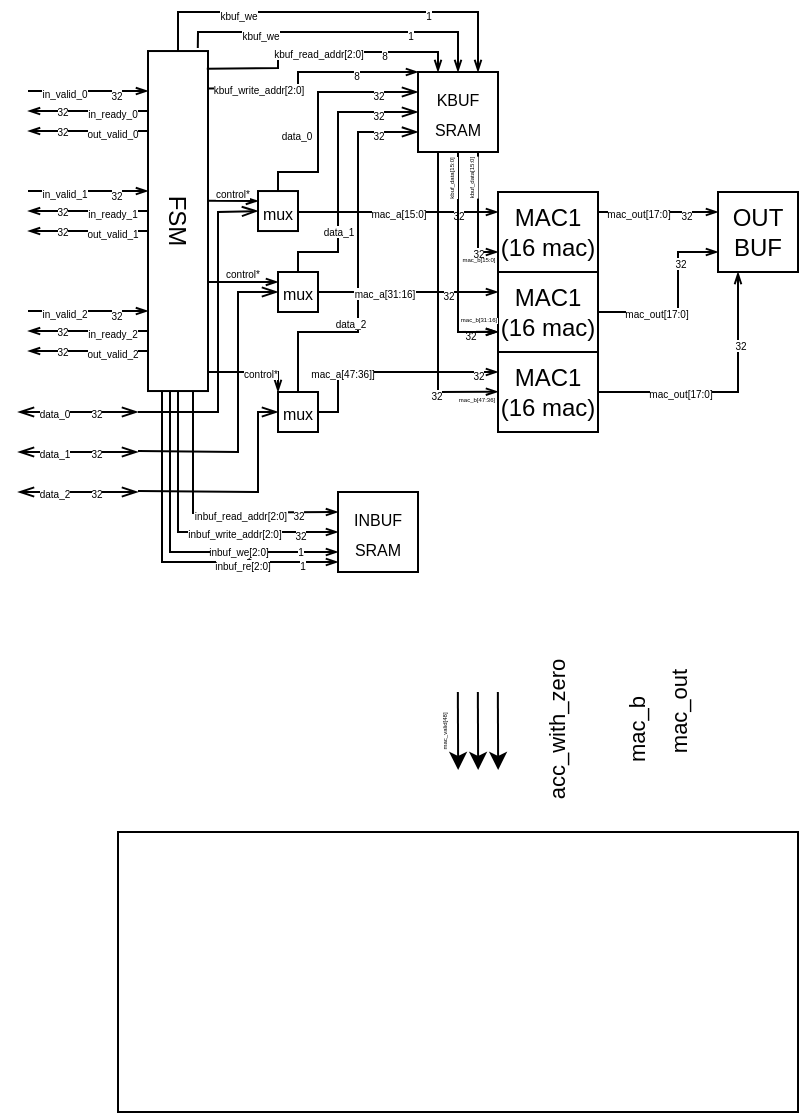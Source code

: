 <mxfile version="24.9.1">
  <diagram name="Page-1" id="lXaVr4ffHn5J0u4nvtV6">
    <mxGraphModel dx="354" dy="189" grid="1" gridSize="10" guides="1" tooltips="1" connect="1" arrows="1" fold="1" page="1" pageScale="1" pageWidth="850" pageHeight="1100" math="0" shadow="0">
      <root>
        <mxCell id="0" />
        <mxCell id="1" parent="0" />
        <mxCell id="hbV3hxeHcZxjDUzCkbi2-2" value="" style="rounded=0;whiteSpace=wrap;html=1;" vertex="1" parent="1">
          <mxGeometry x="310" y="760" width="340" height="140" as="geometry" />
        </mxCell>
        <mxCell id="hbV3hxeHcZxjDUzCkbi2-3" value="&lt;div&gt;&lt;font style=&quot;font-size: 8px;&quot;&gt;INBUF&lt;/font&gt;&lt;/div&gt;&lt;div&gt;&lt;font style=&quot;font-size: 8px;&quot;&gt;SRAM&lt;br&gt;&lt;/font&gt;&lt;/div&gt;" style="whiteSpace=wrap;html=1;aspect=fixed;" vertex="1" parent="1">
          <mxGeometry x="420" y="590" width="40" height="40" as="geometry" />
        </mxCell>
        <mxCell id="hbV3hxeHcZxjDUzCkbi2-4" value="&lt;div&gt;&lt;font style=&quot;font-size: 8px;&quot;&gt;KBUF&lt;/font&gt;&lt;/div&gt;&lt;div&gt;&lt;font style=&quot;font-size: 8px;&quot;&gt;SRAM&lt;br&gt;&lt;/font&gt;&lt;/div&gt;" style="whiteSpace=wrap;html=1;aspect=fixed;" vertex="1" parent="1">
          <mxGeometry x="460" y="380" width="40" height="40" as="geometry" />
        </mxCell>
        <mxCell id="hbV3hxeHcZxjDUzCkbi2-5" value="&lt;div&gt;OUT&lt;/div&gt;&lt;div&gt;BUF&lt;/div&gt;" style="whiteSpace=wrap;html=1;aspect=fixed;" vertex="1" parent="1">
          <mxGeometry x="610" y="440" width="40" height="40" as="geometry" />
        </mxCell>
        <mxCell id="hbV3hxeHcZxjDUzCkbi2-8" value="" style="endArrow=classic;html=1;rounded=0;exitX=0.648;exitY=1.013;exitDx=0;exitDy=0;exitPerimeter=0;" edge="1" parent="1">
          <mxGeometry width="50" height="50" relative="1" as="geometry">
            <mxPoint x="479.92" y="690" as="sourcePoint" />
            <mxPoint x="480.08" y="728.96" as="targetPoint" />
          </mxGeometry>
        </mxCell>
        <mxCell id="hbV3hxeHcZxjDUzCkbi2-11" value="&lt;font style=&quot;font-size: 3px;&quot;&gt;mac_valid[48]&lt;/font&gt;" style="edgeLabel;html=1;align=center;verticalAlign=middle;resizable=0;points=[];rotation=-90;" vertex="1" connectable="0" parent="hbV3hxeHcZxjDUzCkbi2-8">
          <mxGeometry x="-0.22" y="-1" relative="1" as="geometry">
            <mxPoint x="-9" y="5" as="offset" />
          </mxGeometry>
        </mxCell>
        <mxCell id="hbV3hxeHcZxjDUzCkbi2-9" value="" style="endArrow=classic;html=1;rounded=0;exitX=0.648;exitY=1.013;exitDx=0;exitDy=0;exitPerimeter=0;" edge="1" parent="1">
          <mxGeometry width="50" height="50" relative="1" as="geometry">
            <mxPoint x="489.92" y="690" as="sourcePoint" />
            <mxPoint x="490.08" y="728.96" as="targetPoint" />
          </mxGeometry>
        </mxCell>
        <mxCell id="hbV3hxeHcZxjDUzCkbi2-10" value="" style="endArrow=classic;html=1;rounded=0;exitX=0.648;exitY=1.013;exitDx=0;exitDy=0;exitPerimeter=0;" edge="1" parent="1">
          <mxGeometry width="50" height="50" relative="1" as="geometry">
            <mxPoint x="499.92" y="690" as="sourcePoint" />
            <mxPoint x="500.08" y="728.96" as="targetPoint" />
          </mxGeometry>
        </mxCell>
        <mxCell id="hbV3hxeHcZxjDUzCkbi2-12" value="&lt;div&gt;acc_with_zero&lt;/div&gt;" style="edgeLabel;html=1;align=center;verticalAlign=middle;resizable=0;points=[];rotation=-90;" vertex="1" connectable="0" parent="1">
          <mxGeometry x="530.003" y="710.002" as="geometry">
            <mxPoint x="1.0" y="-1" as="offset" />
          </mxGeometry>
        </mxCell>
        <mxCell id="hbV3hxeHcZxjDUzCkbi2-14" value="&lt;div&gt;mac_b&lt;/div&gt;" style="edgeLabel;html=1;align=center;verticalAlign=middle;resizable=0;points=[];rotation=-90;" vertex="1" connectable="0" parent="1">
          <mxGeometry x="570.003" y="710.002" as="geometry">
            <mxPoint x="1.0" y="-1" as="offset" />
          </mxGeometry>
        </mxCell>
        <mxCell id="hbV3hxeHcZxjDUzCkbi2-15" value="&lt;div&gt;mac_out&lt;/div&gt;" style="edgeLabel;html=1;align=center;verticalAlign=middle;resizable=0;points=[];rotation=-90;" vertex="1" connectable="0" parent="1">
          <mxGeometry x="580.003" y="720.002" as="geometry">
            <mxPoint x="20" y="10.0" as="offset" />
          </mxGeometry>
        </mxCell>
        <mxCell id="hbV3hxeHcZxjDUzCkbi2-22" value="" style="endArrow=openThin;html=1;rounded=0;fontSize=5;endFill=0;endSize=4;" edge="1" parent="1">
          <mxGeometry width="50" height="50" relative="1" as="geometry">
            <mxPoint x="265" y="439.52" as="sourcePoint" />
            <mxPoint x="325" y="439.52" as="targetPoint" />
          </mxGeometry>
        </mxCell>
        <mxCell id="hbV3hxeHcZxjDUzCkbi2-23" value="in_valid_1" style="edgeLabel;html=1;align=center;verticalAlign=middle;resizable=0;points=[];fontSize=5;" vertex="1" connectable="0" parent="hbV3hxeHcZxjDUzCkbi2-22">
          <mxGeometry x="-0.407" relative="1" as="geometry">
            <mxPoint as="offset" />
          </mxGeometry>
        </mxCell>
        <mxCell id="hbV3hxeHcZxjDUzCkbi2-24" value="32" style="edgeLabel;html=1;align=center;verticalAlign=middle;resizable=0;points=[];fontSize=5;" vertex="1" connectable="0" parent="hbV3hxeHcZxjDUzCkbi2-22">
          <mxGeometry x="0.446" y="-1" relative="1" as="geometry">
            <mxPoint as="offset" />
          </mxGeometry>
        </mxCell>
        <mxCell id="hbV3hxeHcZxjDUzCkbi2-25" value="" style="endArrow=openThin;html=1;rounded=0;fontSize=5;endFill=0;endSize=4;" edge="1" parent="1">
          <mxGeometry width="50" height="50" relative="1" as="geometry">
            <mxPoint x="325" y="449.52" as="sourcePoint" />
            <mxPoint x="265" y="449.52" as="targetPoint" />
          </mxGeometry>
        </mxCell>
        <mxCell id="hbV3hxeHcZxjDUzCkbi2-26" value="in_ready_1" style="edgeLabel;html=1;align=center;verticalAlign=middle;resizable=0;points=[];fontSize=5;" vertex="1" connectable="0" parent="hbV3hxeHcZxjDUzCkbi2-25">
          <mxGeometry x="-0.407" relative="1" as="geometry">
            <mxPoint as="offset" />
          </mxGeometry>
        </mxCell>
        <mxCell id="hbV3hxeHcZxjDUzCkbi2-27" value="32" style="edgeLabel;html=1;align=center;verticalAlign=middle;resizable=0;points=[];fontSize=5;" vertex="1" connectable="0" parent="hbV3hxeHcZxjDUzCkbi2-25">
          <mxGeometry x="0.446" y="-1" relative="1" as="geometry">
            <mxPoint as="offset" />
          </mxGeometry>
        </mxCell>
        <mxCell id="hbV3hxeHcZxjDUzCkbi2-28" value="" style="endArrow=openThin;html=1;rounded=0;fontSize=5;endFill=0;endSize=4;" edge="1" parent="1">
          <mxGeometry width="50" height="50" relative="1" as="geometry">
            <mxPoint x="325" y="459.52" as="sourcePoint" />
            <mxPoint x="265" y="459.52" as="targetPoint" />
          </mxGeometry>
        </mxCell>
        <mxCell id="hbV3hxeHcZxjDUzCkbi2-29" value="out_valid_1" style="edgeLabel;html=1;align=center;verticalAlign=middle;resizable=0;points=[];fontSize=5;" vertex="1" connectable="0" parent="hbV3hxeHcZxjDUzCkbi2-28">
          <mxGeometry x="-0.407" relative="1" as="geometry">
            <mxPoint as="offset" />
          </mxGeometry>
        </mxCell>
        <mxCell id="hbV3hxeHcZxjDUzCkbi2-30" value="32" style="edgeLabel;html=1;align=center;verticalAlign=middle;resizable=0;points=[];fontSize=5;" vertex="1" connectable="0" parent="hbV3hxeHcZxjDUzCkbi2-28">
          <mxGeometry x="0.446" y="-1" relative="1" as="geometry">
            <mxPoint as="offset" />
          </mxGeometry>
        </mxCell>
        <mxCell id="hbV3hxeHcZxjDUzCkbi2-34" value="" style="endArrow=openThin;html=1;rounded=0;fontSize=5;endFill=0;endSize=4;" edge="1" parent="1">
          <mxGeometry width="50" height="50" relative="1" as="geometry">
            <mxPoint x="265" y="499.52" as="sourcePoint" />
            <mxPoint x="325" y="499.52" as="targetPoint" />
          </mxGeometry>
        </mxCell>
        <mxCell id="hbV3hxeHcZxjDUzCkbi2-35" value="in_valid_2" style="edgeLabel;html=1;align=center;verticalAlign=middle;resizable=0;points=[];fontSize=5;" vertex="1" connectable="0" parent="hbV3hxeHcZxjDUzCkbi2-34">
          <mxGeometry x="-0.407" relative="1" as="geometry">
            <mxPoint as="offset" />
          </mxGeometry>
        </mxCell>
        <mxCell id="hbV3hxeHcZxjDUzCkbi2-36" value="32" style="edgeLabel;html=1;align=center;verticalAlign=middle;resizable=0;points=[];fontSize=5;" vertex="1" connectable="0" parent="hbV3hxeHcZxjDUzCkbi2-34">
          <mxGeometry x="0.446" y="-1" relative="1" as="geometry">
            <mxPoint as="offset" />
          </mxGeometry>
        </mxCell>
        <mxCell id="hbV3hxeHcZxjDUzCkbi2-37" value="" style="endArrow=openThin;html=1;rounded=0;fontSize=5;endFill=0;endSize=4;" edge="1" parent="1">
          <mxGeometry width="50" height="50" relative="1" as="geometry">
            <mxPoint x="325" y="509.52" as="sourcePoint" />
            <mxPoint x="265" y="509.52" as="targetPoint" />
          </mxGeometry>
        </mxCell>
        <mxCell id="hbV3hxeHcZxjDUzCkbi2-38" value="in_ready_2" style="edgeLabel;html=1;align=center;verticalAlign=middle;resizable=0;points=[];fontSize=5;" vertex="1" connectable="0" parent="hbV3hxeHcZxjDUzCkbi2-37">
          <mxGeometry x="-0.407" relative="1" as="geometry">
            <mxPoint as="offset" />
          </mxGeometry>
        </mxCell>
        <mxCell id="hbV3hxeHcZxjDUzCkbi2-39" value="32" style="edgeLabel;html=1;align=center;verticalAlign=middle;resizable=0;points=[];fontSize=5;" vertex="1" connectable="0" parent="hbV3hxeHcZxjDUzCkbi2-37">
          <mxGeometry x="0.446" y="-1" relative="1" as="geometry">
            <mxPoint as="offset" />
          </mxGeometry>
        </mxCell>
        <mxCell id="hbV3hxeHcZxjDUzCkbi2-40" value="" style="endArrow=openThin;html=1;rounded=0;fontSize=5;endFill=0;endSize=4;" edge="1" parent="1">
          <mxGeometry width="50" height="50" relative="1" as="geometry">
            <mxPoint x="325" y="519.52" as="sourcePoint" />
            <mxPoint x="265" y="519.52" as="targetPoint" />
          </mxGeometry>
        </mxCell>
        <mxCell id="hbV3hxeHcZxjDUzCkbi2-41" value="out_valid_2" style="edgeLabel;html=1;align=center;verticalAlign=middle;resizable=0;points=[];fontSize=5;" vertex="1" connectable="0" parent="hbV3hxeHcZxjDUzCkbi2-40">
          <mxGeometry x="-0.407" relative="1" as="geometry">
            <mxPoint as="offset" />
          </mxGeometry>
        </mxCell>
        <mxCell id="hbV3hxeHcZxjDUzCkbi2-42" value="32" style="edgeLabel;html=1;align=center;verticalAlign=middle;resizable=0;points=[];fontSize=5;" vertex="1" connectable="0" parent="hbV3hxeHcZxjDUzCkbi2-40">
          <mxGeometry x="0.446" y="-1" relative="1" as="geometry">
            <mxPoint as="offset" />
          </mxGeometry>
        </mxCell>
        <mxCell id="hbV3hxeHcZxjDUzCkbi2-46" value="" style="endArrow=openThin;html=1;rounded=0;fontSize=5;endFill=0;endSize=4;" edge="1" parent="1">
          <mxGeometry width="50" height="50" relative="1" as="geometry">
            <mxPoint x="265" y="389.52" as="sourcePoint" />
            <mxPoint x="325" y="389.52" as="targetPoint" />
          </mxGeometry>
        </mxCell>
        <mxCell id="hbV3hxeHcZxjDUzCkbi2-47" value="in_valid_0" style="edgeLabel;html=1;align=center;verticalAlign=middle;resizable=0;points=[];fontSize=5;" vertex="1" connectable="0" parent="hbV3hxeHcZxjDUzCkbi2-46">
          <mxGeometry x="-0.407" relative="1" as="geometry">
            <mxPoint as="offset" />
          </mxGeometry>
        </mxCell>
        <mxCell id="hbV3hxeHcZxjDUzCkbi2-48" value="32" style="edgeLabel;html=1;align=center;verticalAlign=middle;resizable=0;points=[];fontSize=5;" vertex="1" connectable="0" parent="hbV3hxeHcZxjDUzCkbi2-46">
          <mxGeometry x="0.446" y="-1" relative="1" as="geometry">
            <mxPoint as="offset" />
          </mxGeometry>
        </mxCell>
        <mxCell id="hbV3hxeHcZxjDUzCkbi2-49" value="" style="endArrow=openThin;html=1;rounded=0;fontSize=5;endFill=0;endSize=4;" edge="1" parent="1">
          <mxGeometry width="50" height="50" relative="1" as="geometry">
            <mxPoint x="325" y="399.52" as="sourcePoint" />
            <mxPoint x="265" y="399.52" as="targetPoint" />
          </mxGeometry>
        </mxCell>
        <mxCell id="hbV3hxeHcZxjDUzCkbi2-50" value="in_ready_0" style="edgeLabel;html=1;align=center;verticalAlign=middle;resizable=0;points=[];fontSize=5;" vertex="1" connectable="0" parent="hbV3hxeHcZxjDUzCkbi2-49">
          <mxGeometry x="-0.407" relative="1" as="geometry">
            <mxPoint as="offset" />
          </mxGeometry>
        </mxCell>
        <mxCell id="hbV3hxeHcZxjDUzCkbi2-51" value="32" style="edgeLabel;html=1;align=center;verticalAlign=middle;resizable=0;points=[];fontSize=5;" vertex="1" connectable="0" parent="hbV3hxeHcZxjDUzCkbi2-49">
          <mxGeometry x="0.446" y="-1" relative="1" as="geometry">
            <mxPoint as="offset" />
          </mxGeometry>
        </mxCell>
        <mxCell id="hbV3hxeHcZxjDUzCkbi2-52" value="" style="endArrow=openThin;html=1;rounded=0;fontSize=5;endFill=0;endSize=4;" edge="1" parent="1">
          <mxGeometry width="50" height="50" relative="1" as="geometry">
            <mxPoint x="325" y="409.52" as="sourcePoint" />
            <mxPoint x="265" y="409.52" as="targetPoint" />
          </mxGeometry>
        </mxCell>
        <mxCell id="hbV3hxeHcZxjDUzCkbi2-53" value="out_valid_0" style="edgeLabel;html=1;align=center;verticalAlign=middle;resizable=0;points=[];fontSize=5;" vertex="1" connectable="0" parent="hbV3hxeHcZxjDUzCkbi2-52">
          <mxGeometry x="-0.407" relative="1" as="geometry">
            <mxPoint as="offset" />
          </mxGeometry>
        </mxCell>
        <mxCell id="hbV3hxeHcZxjDUzCkbi2-54" value="32" style="edgeLabel;html=1;align=center;verticalAlign=middle;resizable=0;points=[];fontSize=5;" vertex="1" connectable="0" parent="hbV3hxeHcZxjDUzCkbi2-52">
          <mxGeometry x="0.446" y="-1" relative="1" as="geometry">
            <mxPoint as="offset" />
          </mxGeometry>
        </mxCell>
        <mxCell id="hbV3hxeHcZxjDUzCkbi2-55" value="" style="endArrow=openThin;startArrow=openThin;html=1;rounded=0;endFill=0;startFill=0;strokeWidth=1;" edge="1" parent="1">
          <mxGeometry width="50" height="50" relative="1" as="geometry">
            <mxPoint x="260" y="570" as="sourcePoint" />
            <mxPoint x="320" y="570" as="targetPoint" />
          </mxGeometry>
        </mxCell>
        <mxCell id="hbV3hxeHcZxjDUzCkbi2-56" value="&lt;font&gt;data_1&lt;/font&gt;" style="edgeLabel;html=1;align=center;verticalAlign=middle;resizable=0;points=[];fontSize=5;" vertex="1" connectable="0" parent="hbV3hxeHcZxjDUzCkbi2-55">
          <mxGeometry x="-0.413" relative="1" as="geometry">
            <mxPoint as="offset" />
          </mxGeometry>
        </mxCell>
        <mxCell id="hbV3hxeHcZxjDUzCkbi2-57" value="&lt;div&gt;&lt;font style=&quot;font-size: 5px;&quot;&gt;32&lt;/font&gt;&lt;/div&gt;" style="edgeLabel;html=1;align=center;verticalAlign=middle;resizable=0;points=[];" vertex="1" connectable="0" parent="hbV3hxeHcZxjDUzCkbi2-55">
          <mxGeometry x="0.307" y="-1" relative="1" as="geometry">
            <mxPoint y="-2" as="offset" />
          </mxGeometry>
        </mxCell>
        <mxCell id="hbV3hxeHcZxjDUzCkbi2-58" value="" style="endArrow=openThin;startArrow=openThin;html=1;rounded=0;endFill=0;startFill=0;strokeWidth=1;" edge="1" parent="1">
          <mxGeometry width="50" height="50" relative="1" as="geometry">
            <mxPoint x="260" y="590" as="sourcePoint" />
            <mxPoint x="320" y="590" as="targetPoint" />
          </mxGeometry>
        </mxCell>
        <mxCell id="hbV3hxeHcZxjDUzCkbi2-59" value="&lt;font&gt;data_2&lt;/font&gt;" style="edgeLabel;html=1;align=center;verticalAlign=middle;resizable=0;points=[];fontSize=5;" vertex="1" connectable="0" parent="hbV3hxeHcZxjDUzCkbi2-58">
          <mxGeometry x="-0.413" relative="1" as="geometry">
            <mxPoint as="offset" />
          </mxGeometry>
        </mxCell>
        <mxCell id="hbV3hxeHcZxjDUzCkbi2-60" value="&lt;div&gt;&lt;font style=&quot;font-size: 5px;&quot;&gt;32&lt;/font&gt;&lt;/div&gt;" style="edgeLabel;html=1;align=center;verticalAlign=middle;resizable=0;points=[];" vertex="1" connectable="0" parent="hbV3hxeHcZxjDUzCkbi2-58">
          <mxGeometry x="0.307" y="-1" relative="1" as="geometry">
            <mxPoint y="-2" as="offset" />
          </mxGeometry>
        </mxCell>
        <mxCell id="hbV3hxeHcZxjDUzCkbi2-61" value="" style="endArrow=openThin;startArrow=openThin;html=1;rounded=0;endFill=0;startFill=0;strokeWidth=1;" edge="1" parent="1">
          <mxGeometry width="50" height="50" relative="1" as="geometry">
            <mxPoint x="260" y="550" as="sourcePoint" />
            <mxPoint x="320" y="550" as="targetPoint" />
          </mxGeometry>
        </mxCell>
        <mxCell id="hbV3hxeHcZxjDUzCkbi2-62" value="&lt;font&gt;data_0&lt;/font&gt;" style="edgeLabel;html=1;align=center;verticalAlign=middle;resizable=0;points=[];fontSize=5;" vertex="1" connectable="0" parent="hbV3hxeHcZxjDUzCkbi2-61">
          <mxGeometry x="-0.413" relative="1" as="geometry">
            <mxPoint as="offset" />
          </mxGeometry>
        </mxCell>
        <mxCell id="hbV3hxeHcZxjDUzCkbi2-63" value="&lt;div&gt;&lt;font style=&quot;font-size: 5px;&quot;&gt;32&lt;/font&gt;&lt;/div&gt;" style="edgeLabel;html=1;align=center;verticalAlign=middle;resizable=0;points=[];" vertex="1" connectable="0" parent="hbV3hxeHcZxjDUzCkbi2-61">
          <mxGeometry x="0.307" y="-1" relative="1" as="geometry">
            <mxPoint y="-2" as="offset" />
          </mxGeometry>
        </mxCell>
        <mxCell id="hbV3hxeHcZxjDUzCkbi2-64" value="&lt;div&gt;MAC1&lt;/div&gt;&lt;div&gt;(16 mac)&lt;/div&gt;" style="rounded=0;whiteSpace=wrap;html=1;" vertex="1" parent="1">
          <mxGeometry x="500" y="440" width="50" height="40" as="geometry" />
        </mxCell>
        <mxCell id="hbV3hxeHcZxjDUzCkbi2-67" value="" style="endArrow=openThin;html=1;rounded=0;fontSize=5;endFill=0;endSize=4;" edge="1" parent="1">
          <mxGeometry width="50" height="50" relative="1" as="geometry">
            <mxPoint x="410" y="450" as="sourcePoint" />
            <mxPoint x="500" y="450" as="targetPoint" />
          </mxGeometry>
        </mxCell>
        <mxCell id="hbV3hxeHcZxjDUzCkbi2-68" value="mac_a[15:0]" style="edgeLabel;html=1;align=center;verticalAlign=middle;resizable=0;points=[];fontSize=5;" vertex="1" connectable="0" parent="hbV3hxeHcZxjDUzCkbi2-67">
          <mxGeometry x="-0.407" relative="1" as="geometry">
            <mxPoint x="13" as="offset" />
          </mxGeometry>
        </mxCell>
        <mxCell id="hbV3hxeHcZxjDUzCkbi2-69" value="32" style="edgeLabel;html=1;align=center;verticalAlign=middle;resizable=0;points=[];fontSize=5;" vertex="1" connectable="0" parent="hbV3hxeHcZxjDUzCkbi2-67">
          <mxGeometry x="0.446" y="-1" relative="1" as="geometry">
            <mxPoint x="5" as="offset" />
          </mxGeometry>
        </mxCell>
        <mxCell id="hbV3hxeHcZxjDUzCkbi2-75" value="" style="endArrow=openThin;startArrow=none;html=1;rounded=0;endFill=0;startFill=0;strokeWidth=1;entryX=-0.038;entryY=0.749;entryDx=0;entryDy=0;entryPerimeter=0;exitX=0.5;exitY=0;exitDx=0;exitDy=0;" edge="1" parent="1" source="hbV3hxeHcZxjDUzCkbi2-123">
          <mxGeometry width="50" height="50" relative="1" as="geometry">
            <mxPoint x="401.52" y="540" as="sourcePoint" />
            <mxPoint x="460.0" y="409.96" as="targetPoint" />
            <Array as="points">
              <mxPoint x="400" y="520" />
              <mxPoint x="400" y="510" />
              <mxPoint x="430" y="510" />
              <mxPoint x="430" y="410" />
            </Array>
          </mxGeometry>
        </mxCell>
        <mxCell id="hbV3hxeHcZxjDUzCkbi2-76" value="&lt;font&gt;data_2&lt;/font&gt;" style="edgeLabel;html=1;align=center;verticalAlign=middle;resizable=0;points=[];fontSize=5;" vertex="1" connectable="0" parent="hbV3hxeHcZxjDUzCkbi2-75">
          <mxGeometry x="-0.413" relative="1" as="geometry">
            <mxPoint y="-5" as="offset" />
          </mxGeometry>
        </mxCell>
        <mxCell id="hbV3hxeHcZxjDUzCkbi2-77" value="&lt;div&gt;&lt;font style=&quot;font-size: 5px;&quot;&gt;32&lt;/font&gt;&lt;/div&gt;" style="edgeLabel;html=1;align=center;verticalAlign=middle;resizable=0;points=[];" vertex="1" connectable="0" parent="hbV3hxeHcZxjDUzCkbi2-75">
          <mxGeometry x="0.307" y="-1" relative="1" as="geometry">
            <mxPoint x="9" y="-36" as="offset" />
          </mxGeometry>
        </mxCell>
        <mxCell id="hbV3hxeHcZxjDUzCkbi2-78" value="&lt;div&gt;MAC1&lt;/div&gt;&lt;div&gt;(16 mac)&lt;/div&gt;" style="rounded=0;whiteSpace=wrap;html=1;" vertex="1" parent="1">
          <mxGeometry x="500" y="480" width="50" height="40" as="geometry" />
        </mxCell>
        <mxCell id="hbV3hxeHcZxjDUzCkbi2-79" value="&lt;div&gt;MAC1&lt;/div&gt;&lt;div&gt;(16 mac)&lt;/div&gt;" style="rounded=0;whiteSpace=wrap;html=1;" vertex="1" parent="1">
          <mxGeometry x="500" y="520" width="50" height="40" as="geometry" />
        </mxCell>
        <mxCell id="hbV3hxeHcZxjDUzCkbi2-80" value="" style="endArrow=openThin;html=1;rounded=0;fontSize=5;endFill=0;endSize=4;" edge="1" parent="1">
          <mxGeometry width="50" height="50" relative="1" as="geometry">
            <mxPoint x="480" y="480" as="sourcePoint" />
            <mxPoint x="500" y="509.83" as="targetPoint" />
            <Array as="points">
              <mxPoint x="480" y="510" />
            </Array>
          </mxGeometry>
        </mxCell>
        <mxCell id="hbV3hxeHcZxjDUzCkbi2-82" value="32" style="edgeLabel;html=1;align=center;verticalAlign=middle;resizable=0;points=[];fontSize=5;" vertex="1" connectable="0" parent="hbV3hxeHcZxjDUzCkbi2-80">
          <mxGeometry x="0.446" y="-1" relative="1" as="geometry">
            <mxPoint as="offset" />
          </mxGeometry>
        </mxCell>
        <mxCell id="hbV3hxeHcZxjDUzCkbi2-83" value="" style="endArrow=openThin;html=1;rounded=0;fontSize=5;endFill=0;endSize=4;exitX=0.25;exitY=1;exitDx=0;exitDy=0;" edge="1" parent="1" source="hbV3hxeHcZxjDUzCkbi2-4">
          <mxGeometry width="50" height="50" relative="1" as="geometry">
            <mxPoint x="470" y="460" as="sourcePoint" />
            <mxPoint x="500" y="539.83" as="targetPoint" />
            <Array as="points">
              <mxPoint x="470" y="540" />
            </Array>
          </mxGeometry>
        </mxCell>
        <mxCell id="hbV3hxeHcZxjDUzCkbi2-85" value="32" style="edgeLabel;html=1;align=center;verticalAlign=middle;resizable=0;points=[];fontSize=5;" vertex="1" connectable="0" parent="hbV3hxeHcZxjDUzCkbi2-83">
          <mxGeometry x="0.446" y="-1" relative="1" as="geometry">
            <mxPoint y="12" as="offset" />
          </mxGeometry>
        </mxCell>
        <mxCell id="hbV3hxeHcZxjDUzCkbi2-91" value="" style="endArrow=openThin;startArrow=none;html=1;rounded=0;endFill=0;startFill=0;strokeWidth=1;entryX=-0.038;entryY=0.749;entryDx=0;entryDy=0;entryPerimeter=0;exitX=0.5;exitY=0;exitDx=0;exitDy=0;" edge="1" parent="1" source="hbV3hxeHcZxjDUzCkbi2-122">
          <mxGeometry width="50" height="50" relative="1" as="geometry">
            <mxPoint x="410" y="490" as="sourcePoint" />
            <mxPoint x="460" y="400" as="targetPoint" />
            <Array as="points">
              <mxPoint x="400" y="470" />
              <mxPoint x="420" y="470" />
              <mxPoint x="420" y="440" />
              <mxPoint x="420" y="420" />
              <mxPoint x="420" y="400" />
            </Array>
          </mxGeometry>
        </mxCell>
        <mxCell id="hbV3hxeHcZxjDUzCkbi2-92" value="&lt;font&gt;data_1&lt;/font&gt;" style="edgeLabel;html=1;align=center;verticalAlign=middle;resizable=0;points=[];fontSize=5;" vertex="1" connectable="0" parent="hbV3hxeHcZxjDUzCkbi2-91">
          <mxGeometry x="-0.413" relative="1" as="geometry">
            <mxPoint as="offset" />
          </mxGeometry>
        </mxCell>
        <mxCell id="hbV3hxeHcZxjDUzCkbi2-93" value="&lt;div&gt;&lt;font style=&quot;font-size: 5px;&quot;&gt;32&lt;/font&gt;&lt;/div&gt;" style="edgeLabel;html=1;align=center;verticalAlign=middle;resizable=0;points=[];" vertex="1" connectable="0" parent="hbV3hxeHcZxjDUzCkbi2-91">
          <mxGeometry x="0.307" y="-1" relative="1" as="geometry">
            <mxPoint x="19" y="-9" as="offset" />
          </mxGeometry>
        </mxCell>
        <mxCell id="hbV3hxeHcZxjDUzCkbi2-94" value="" style="endArrow=openThin;startArrow=none;html=1;rounded=0;endFill=0;startFill=0;strokeWidth=1;entryX=0;entryY=0.25;entryDx=0;entryDy=0;" edge="1" parent="1" target="hbV3hxeHcZxjDUzCkbi2-4">
          <mxGeometry width="50" height="50" relative="1" as="geometry">
            <mxPoint x="410" y="450" as="sourcePoint" />
            <mxPoint x="450" y="390" as="targetPoint" />
            <Array as="points">
              <mxPoint x="400" y="450" />
              <mxPoint x="390" y="440" />
              <mxPoint x="390" y="430" />
              <mxPoint x="400" y="430" />
              <mxPoint x="410" y="430" />
              <mxPoint x="410" y="390" />
            </Array>
          </mxGeometry>
        </mxCell>
        <mxCell id="hbV3hxeHcZxjDUzCkbi2-95" value="&lt;font&gt;data_0&lt;/font&gt;" style="edgeLabel;html=1;align=center;verticalAlign=middle;resizable=0;points=[];fontSize=5;" vertex="1" connectable="0" parent="hbV3hxeHcZxjDUzCkbi2-94">
          <mxGeometry x="-0.413" relative="1" as="geometry">
            <mxPoint y="-19" as="offset" />
          </mxGeometry>
        </mxCell>
        <mxCell id="hbV3hxeHcZxjDUzCkbi2-96" value="&lt;div&gt;&lt;font style=&quot;font-size: 5px;&quot;&gt;32&lt;/font&gt;&lt;/div&gt;" style="edgeLabel;html=1;align=center;verticalAlign=middle;resizable=0;points=[];" vertex="1" connectable="0" parent="hbV3hxeHcZxjDUzCkbi2-94">
          <mxGeometry x="0.307" y="-1" relative="1" as="geometry">
            <mxPoint x="30" y="-1" as="offset" />
          </mxGeometry>
        </mxCell>
        <mxCell id="hbV3hxeHcZxjDUzCkbi2-97" value="" style="endArrow=openThin;html=1;rounded=0;fontSize=5;endFill=0;endSize=4;exitX=1;exitY=0.5;exitDx=0;exitDy=0;" edge="1" parent="1" source="hbV3hxeHcZxjDUzCkbi2-122">
          <mxGeometry width="50" height="50" relative="1" as="geometry">
            <mxPoint x="420" y="500" as="sourcePoint" />
            <mxPoint x="500" y="490" as="targetPoint" />
            <Array as="points">
              <mxPoint x="420" y="490" />
            </Array>
          </mxGeometry>
        </mxCell>
        <mxCell id="hbV3hxeHcZxjDUzCkbi2-98" value="mac_a[31:16]" style="edgeLabel;html=1;align=center;verticalAlign=middle;resizable=0;points=[];fontSize=5;" vertex="1" connectable="0" parent="hbV3hxeHcZxjDUzCkbi2-97">
          <mxGeometry x="-0.407" relative="1" as="geometry">
            <mxPoint x="6" as="offset" />
          </mxGeometry>
        </mxCell>
        <mxCell id="hbV3hxeHcZxjDUzCkbi2-99" value="32" style="edgeLabel;html=1;align=center;verticalAlign=middle;resizable=0;points=[];fontSize=5;" vertex="1" connectable="0" parent="hbV3hxeHcZxjDUzCkbi2-97">
          <mxGeometry x="0.446" y="-1" relative="1" as="geometry">
            <mxPoint as="offset" />
          </mxGeometry>
        </mxCell>
        <mxCell id="hbV3hxeHcZxjDUzCkbi2-100" value="" style="endArrow=openThin;html=1;rounded=0;fontSize=5;endFill=0;endSize=4;exitX=1;exitY=0.5;exitDx=0;exitDy=0;" edge="1" parent="1" source="hbV3hxeHcZxjDUzCkbi2-123">
          <mxGeometry width="50" height="50" relative="1" as="geometry">
            <mxPoint x="430" y="530" as="sourcePoint" />
            <mxPoint x="500" y="530" as="targetPoint" />
            <Array as="points">
              <mxPoint x="420" y="550" />
              <mxPoint x="420" y="530" />
            </Array>
          </mxGeometry>
        </mxCell>
        <mxCell id="hbV3hxeHcZxjDUzCkbi2-101" value="mac_a[47:36]]" style="edgeLabel;html=1;align=center;verticalAlign=middle;resizable=0;points=[];fontSize=5;" vertex="1" connectable="0" parent="hbV3hxeHcZxjDUzCkbi2-100">
          <mxGeometry x="-0.407" relative="1" as="geometry">
            <mxPoint x="-1" as="offset" />
          </mxGeometry>
        </mxCell>
        <mxCell id="hbV3hxeHcZxjDUzCkbi2-102" value="32" style="edgeLabel;html=1;align=center;verticalAlign=middle;resizable=0;points=[];fontSize=5;" vertex="1" connectable="0" parent="hbV3hxeHcZxjDUzCkbi2-100">
          <mxGeometry x="0.446" y="-1" relative="1" as="geometry">
            <mxPoint x="20" as="offset" />
          </mxGeometry>
        </mxCell>
        <mxCell id="hbV3hxeHcZxjDUzCkbi2-103" value="" style="endArrow=openThin;html=1;rounded=0;fontSize=5;endFill=0;endSize=4;" edge="1" parent="1">
          <mxGeometry width="50" height="50" relative="1" as="geometry">
            <mxPoint x="550" y="450" as="sourcePoint" />
            <mxPoint x="610" y="450" as="targetPoint" />
          </mxGeometry>
        </mxCell>
        <mxCell id="hbV3hxeHcZxjDUzCkbi2-104" value="mac_out[17:0]" style="edgeLabel;html=1;align=center;verticalAlign=middle;resizable=0;points=[];fontSize=5;" vertex="1" connectable="0" parent="hbV3hxeHcZxjDUzCkbi2-103">
          <mxGeometry x="-0.407" relative="1" as="geometry">
            <mxPoint x="2" as="offset" />
          </mxGeometry>
        </mxCell>
        <mxCell id="hbV3hxeHcZxjDUzCkbi2-105" value="32" style="edgeLabel;html=1;align=center;verticalAlign=middle;resizable=0;points=[];fontSize=5;" vertex="1" connectable="0" parent="hbV3hxeHcZxjDUzCkbi2-103">
          <mxGeometry x="0.446" y="-1" relative="1" as="geometry">
            <mxPoint as="offset" />
          </mxGeometry>
        </mxCell>
        <mxCell id="hbV3hxeHcZxjDUzCkbi2-107" value="" style="endArrow=openThin;html=1;rounded=0;fontSize=5;endFill=0;endSize=4;exitX=1;exitY=0.5;exitDx=0;exitDy=0;" edge="1" parent="1" source="hbV3hxeHcZxjDUzCkbi2-78">
          <mxGeometry width="50" height="50" relative="1" as="geometry">
            <mxPoint x="550" y="470" as="sourcePoint" />
            <mxPoint x="610" y="470" as="targetPoint" />
            <Array as="points">
              <mxPoint x="590" y="500" />
              <mxPoint x="590" y="470" />
            </Array>
          </mxGeometry>
        </mxCell>
        <mxCell id="hbV3hxeHcZxjDUzCkbi2-108" value="mac_out[17:0]" style="edgeLabel;html=1;align=center;verticalAlign=middle;resizable=0;points=[];fontSize=5;" vertex="1" connectable="0" parent="hbV3hxeHcZxjDUzCkbi2-107">
          <mxGeometry x="-0.407" relative="1" as="geometry">
            <mxPoint x="2" as="offset" />
          </mxGeometry>
        </mxCell>
        <mxCell id="hbV3hxeHcZxjDUzCkbi2-109" value="32" style="edgeLabel;html=1;align=center;verticalAlign=middle;resizable=0;points=[];fontSize=5;" vertex="1" connectable="0" parent="hbV3hxeHcZxjDUzCkbi2-107">
          <mxGeometry x="0.446" y="-1" relative="1" as="geometry">
            <mxPoint as="offset" />
          </mxGeometry>
        </mxCell>
        <mxCell id="hbV3hxeHcZxjDUzCkbi2-110" value="" style="endArrow=openThin;html=1;rounded=0;fontSize=5;endFill=0;endSize=4;exitX=1;exitY=0.5;exitDx=0;exitDy=0;entryX=0.25;entryY=1;entryDx=0;entryDy=0;" edge="1" parent="1" target="hbV3hxeHcZxjDUzCkbi2-5">
          <mxGeometry width="50" height="50" relative="1" as="geometry">
            <mxPoint x="550" y="540" as="sourcePoint" />
            <mxPoint x="610" y="510" as="targetPoint" />
            <Array as="points">
              <mxPoint x="590" y="540" />
              <mxPoint x="620" y="540" />
            </Array>
          </mxGeometry>
        </mxCell>
        <mxCell id="hbV3hxeHcZxjDUzCkbi2-111" value="mac_out[17:0]" style="edgeLabel;html=1;align=center;verticalAlign=middle;resizable=0;points=[];fontSize=5;" vertex="1" connectable="0" parent="hbV3hxeHcZxjDUzCkbi2-110">
          <mxGeometry x="-0.407" relative="1" as="geometry">
            <mxPoint x="2" as="offset" />
          </mxGeometry>
        </mxCell>
        <mxCell id="hbV3hxeHcZxjDUzCkbi2-112" value="32" style="edgeLabel;html=1;align=center;verticalAlign=middle;resizable=0;points=[];fontSize=5;" vertex="1" connectable="0" parent="hbV3hxeHcZxjDUzCkbi2-110">
          <mxGeometry x="0.446" y="-1" relative="1" as="geometry">
            <mxPoint as="offset" />
          </mxGeometry>
        </mxCell>
        <mxCell id="hbV3hxeHcZxjDUzCkbi2-114" value="&lt;font style=&quot;font-size: 8px;&quot;&gt;mux&lt;/font&gt;" style="whiteSpace=wrap;html=1;aspect=fixed;" vertex="1" parent="1">
          <mxGeometry x="380" y="439.52" width="20" height="20" as="geometry" />
        </mxCell>
        <mxCell id="hbV3hxeHcZxjDUzCkbi2-118" value="FSM" style="rounded=0;whiteSpace=wrap;html=1;rotation=90;" vertex="1" parent="1">
          <mxGeometry x="255" y="439.52" width="170" height="30" as="geometry" />
        </mxCell>
        <mxCell id="hbV3hxeHcZxjDUzCkbi2-122" value="&lt;font style=&quot;font-size: 8px;&quot;&gt;mux&lt;/font&gt;" style="whiteSpace=wrap;html=1;aspect=fixed;" vertex="1" parent="1">
          <mxGeometry x="390" y="480" width="20" height="20" as="geometry" />
        </mxCell>
        <mxCell id="hbV3hxeHcZxjDUzCkbi2-123" value="&lt;font style=&quot;font-size: 8px;&quot;&gt;mux&lt;/font&gt;" style="whiteSpace=wrap;html=1;aspect=fixed;" vertex="1" parent="1">
          <mxGeometry x="390" y="540" width="20" height="20" as="geometry" />
        </mxCell>
        <mxCell id="hbV3hxeHcZxjDUzCkbi2-124" value="" style="endArrow=openThin;html=1;rounded=0;fontSize=5;endFill=0;endSize=4;exitX=0.052;exitY=0.02;exitDx=0;exitDy=0;exitPerimeter=0;entryX=0.25;entryY=0;entryDx=0;entryDy=0;" edge="1" parent="1" source="hbV3hxeHcZxjDUzCkbi2-118" target="hbV3hxeHcZxjDUzCkbi2-4">
          <mxGeometry width="50" height="50" relative="1" as="geometry">
            <mxPoint x="350" y="350" as="sourcePoint" />
            <mxPoint x="410" y="350" as="targetPoint" />
            <Array as="points">
              <mxPoint x="390" y="378" />
              <mxPoint x="390" y="370" />
              <mxPoint x="470" y="370" />
            </Array>
          </mxGeometry>
        </mxCell>
        <mxCell id="hbV3hxeHcZxjDUzCkbi2-125" value="kbuf_read_addr[2:0]" style="edgeLabel;html=1;align=center;verticalAlign=middle;resizable=0;points=[];fontSize=5;" vertex="1" connectable="0" parent="hbV3hxeHcZxjDUzCkbi2-124">
          <mxGeometry x="-0.407" relative="1" as="geometry">
            <mxPoint x="20" y="-4" as="offset" />
          </mxGeometry>
        </mxCell>
        <mxCell id="hbV3hxeHcZxjDUzCkbi2-126" value="8" style="edgeLabel;html=1;align=center;verticalAlign=middle;resizable=0;points=[];fontSize=5;" vertex="1" connectable="0" parent="hbV3hxeHcZxjDUzCkbi2-124">
          <mxGeometry x="0.446" y="-1" relative="1" as="geometry">
            <mxPoint as="offset" />
          </mxGeometry>
        </mxCell>
        <mxCell id="hbV3hxeHcZxjDUzCkbi2-129" value="" style="endArrow=openThin;html=1;rounded=0;fontSize=5;endFill=0;endSize=4;exitX=-0.009;exitY=0.17;exitDx=0;exitDy=0;exitPerimeter=0;entryX=0.5;entryY=0;entryDx=0;entryDy=0;" edge="1" parent="1" source="hbV3hxeHcZxjDUzCkbi2-118" target="hbV3hxeHcZxjDUzCkbi2-4">
          <mxGeometry width="50" height="50" relative="1" as="geometry">
            <mxPoint x="350" y="358" as="sourcePoint" />
            <mxPoint x="466" y="360" as="targetPoint" />
            <Array as="points">
              <mxPoint x="350" y="360" />
              <mxPoint x="480" y="360" />
            </Array>
          </mxGeometry>
        </mxCell>
        <mxCell id="hbV3hxeHcZxjDUzCkbi2-131" value="1" style="edgeLabel;html=1;align=center;verticalAlign=middle;resizable=0;points=[];fontSize=5;" vertex="1" connectable="0" parent="hbV3hxeHcZxjDUzCkbi2-129">
          <mxGeometry x="0.446" y="-1" relative="1" as="geometry">
            <mxPoint as="offset" />
          </mxGeometry>
        </mxCell>
        <mxCell id="hbV3hxeHcZxjDUzCkbi2-132" value="&lt;font style=&quot;font-size: 5px;&quot;&gt;kbuf_we&lt;/font&gt;" style="edgeLabel;html=1;align=center;verticalAlign=middle;resizable=0;points=[];" vertex="1" connectable="0" parent="hbV3hxeHcZxjDUzCkbi2-129">
          <mxGeometry x="-0.506" relative="1" as="geometry">
            <mxPoint as="offset" />
          </mxGeometry>
        </mxCell>
        <mxCell id="hbV3hxeHcZxjDUzCkbi2-133" value="" style="endArrow=openThin;html=1;rounded=0;fontSize=5;endFill=0;endSize=4;exitX=0;exitY=0.5;exitDx=0;exitDy=0;entryX=0.75;entryY=0;entryDx=0;entryDy=0;" edge="1" parent="1" source="hbV3hxeHcZxjDUzCkbi2-118" target="hbV3hxeHcZxjDUzCkbi2-4">
          <mxGeometry width="50" height="50" relative="1" as="geometry">
            <mxPoint x="360" y="358" as="sourcePoint" />
            <mxPoint x="490" y="370" as="targetPoint" />
            <Array as="points">
              <mxPoint x="340" y="350" />
              <mxPoint x="360" y="350" />
              <mxPoint x="490" y="350" />
            </Array>
          </mxGeometry>
        </mxCell>
        <mxCell id="hbV3hxeHcZxjDUzCkbi2-134" value="1" style="edgeLabel;html=1;align=center;verticalAlign=middle;resizable=0;points=[];fontSize=5;" vertex="1" connectable="0" parent="hbV3hxeHcZxjDUzCkbi2-133">
          <mxGeometry x="0.446" y="-1" relative="1" as="geometry">
            <mxPoint as="offset" />
          </mxGeometry>
        </mxCell>
        <mxCell id="hbV3hxeHcZxjDUzCkbi2-135" value="&lt;font style=&quot;font-size: 5px;&quot;&gt;kbuf_we&lt;/font&gt;" style="edgeLabel;html=1;align=center;verticalAlign=middle;resizable=0;points=[];" vertex="1" connectable="0" parent="hbV3hxeHcZxjDUzCkbi2-133">
          <mxGeometry x="-0.506" relative="1" as="geometry">
            <mxPoint as="offset" />
          </mxGeometry>
        </mxCell>
        <mxCell id="hbV3hxeHcZxjDUzCkbi2-137" value="" style="endArrow=openThin;html=1;rounded=0;fontSize=5;endFill=0;endSize=4;exitX=0.11;exitY=-0.01;exitDx=0;exitDy=0;exitPerimeter=0;entryX=0;entryY=0;entryDx=0;entryDy=0;" edge="1" parent="1" source="hbV3hxeHcZxjDUzCkbi2-118" target="hbV3hxeHcZxjDUzCkbi2-4">
          <mxGeometry width="50" height="50" relative="1" as="geometry">
            <mxPoint x="360" y="388" as="sourcePoint" />
            <mxPoint x="476" y="390" as="targetPoint" />
            <Array as="points">
              <mxPoint x="400" y="388" />
              <mxPoint x="400" y="380" />
              <mxPoint x="406" y="380" />
            </Array>
          </mxGeometry>
        </mxCell>
        <mxCell id="hbV3hxeHcZxjDUzCkbi2-138" value="kbuf_write_addr[2:0]" style="edgeLabel;html=1;align=center;verticalAlign=middle;resizable=0;points=[];fontSize=5;" vertex="1" connectable="0" parent="hbV3hxeHcZxjDUzCkbi2-137">
          <mxGeometry x="-0.407" relative="1" as="geometry">
            <mxPoint x="-9" as="offset" />
          </mxGeometry>
        </mxCell>
        <mxCell id="hbV3hxeHcZxjDUzCkbi2-139" value="8" style="edgeLabel;html=1;align=center;verticalAlign=middle;resizable=0;points=[];fontSize=5;" vertex="1" connectable="0" parent="hbV3hxeHcZxjDUzCkbi2-137">
          <mxGeometry x="0.446" y="-1" relative="1" as="geometry">
            <mxPoint as="offset" />
          </mxGeometry>
        </mxCell>
        <mxCell id="hbV3hxeHcZxjDUzCkbi2-140" value="" style="endArrow=openThin;html=1;rounded=0;entryX=0;entryY=0.5;entryDx=0;entryDy=0;endFill=0;" edge="1" parent="1" target="hbV3hxeHcZxjDUzCkbi2-114">
          <mxGeometry width="50" height="50" relative="1" as="geometry">
            <mxPoint x="320" y="550" as="sourcePoint" />
            <mxPoint x="440" y="490" as="targetPoint" />
            <Array as="points">
              <mxPoint x="360" y="550" />
              <mxPoint x="360" y="450" />
            </Array>
          </mxGeometry>
        </mxCell>
        <mxCell id="hbV3hxeHcZxjDUzCkbi2-141" value="" style="endArrow=openThin;html=1;rounded=0;entryX=0;entryY=0.5;entryDx=0;entryDy=0;endFill=0;" edge="1" parent="1" target="hbV3hxeHcZxjDUzCkbi2-122">
          <mxGeometry width="50" height="50" relative="1" as="geometry">
            <mxPoint x="320" y="569.52" as="sourcePoint" />
            <mxPoint x="380" y="469.52" as="targetPoint" />
            <Array as="points">
              <mxPoint x="370" y="570" />
              <mxPoint x="370" y="490" />
            </Array>
          </mxGeometry>
        </mxCell>
        <mxCell id="hbV3hxeHcZxjDUzCkbi2-143" value="" style="endArrow=openThin;html=1;rounded=0;entryX=0;entryY=0.5;entryDx=0;entryDy=0;endFill=0;" edge="1" parent="1" target="hbV3hxeHcZxjDUzCkbi2-123">
          <mxGeometry width="50" height="50" relative="1" as="geometry">
            <mxPoint x="320" y="589.52" as="sourcePoint" />
            <mxPoint x="380" y="520" as="targetPoint" />
            <Array as="points">
              <mxPoint x="380" y="590" />
              <mxPoint x="380" y="550" />
            </Array>
          </mxGeometry>
        </mxCell>
        <mxCell id="hbV3hxeHcZxjDUzCkbi2-145" value="" style="endArrow=openThin;html=1;rounded=0;fontSize=5;endFill=0;endSize=4;exitX=0.44;exitY=-0.015;exitDx=0;exitDy=0;exitPerimeter=0;entryX=0;entryY=0.25;entryDx=0;entryDy=0;" edge="1" parent="1" source="hbV3hxeHcZxjDUzCkbi2-118" target="hbV3hxeHcZxjDUzCkbi2-114">
          <mxGeometry width="50" height="50" relative="1" as="geometry">
            <mxPoint x="330" y="420" as="sourcePoint" />
            <mxPoint x="390" y="420" as="targetPoint" />
          </mxGeometry>
        </mxCell>
        <mxCell id="hbV3hxeHcZxjDUzCkbi2-148" value="&lt;font&gt;control*&lt;/font&gt;" style="edgeLabel;html=1;align=center;verticalAlign=middle;resizable=0;points=[];fontSize=5;" vertex="1" connectable="0" parent="hbV3hxeHcZxjDUzCkbi2-145">
          <mxGeometry x="-0.052" y="1" relative="1" as="geometry">
            <mxPoint y="-4" as="offset" />
          </mxGeometry>
        </mxCell>
        <mxCell id="hbV3hxeHcZxjDUzCkbi2-151" value="" style="endArrow=openThin;html=1;rounded=0;fontSize=5;endFill=0;endSize=4;entryX=0;entryY=0.25;entryDx=0;entryDy=0;exitX=0.679;exitY=-0.015;exitDx=0;exitDy=0;exitPerimeter=0;" edge="1" parent="1" source="hbV3hxeHcZxjDUzCkbi2-118" target="hbV3hxeHcZxjDUzCkbi2-122">
          <mxGeometry width="50" height="50" relative="1" as="geometry">
            <mxPoint x="360" y="485" as="sourcePoint" />
            <mxPoint x="380" y="481" as="targetPoint" />
          </mxGeometry>
        </mxCell>
        <mxCell id="hbV3hxeHcZxjDUzCkbi2-152" value="&lt;font&gt;control*&lt;/font&gt;" style="edgeLabel;html=1;align=center;verticalAlign=middle;resizable=0;points=[];fontSize=5;" vertex="1" connectable="0" parent="hbV3hxeHcZxjDUzCkbi2-151">
          <mxGeometry x="-0.052" y="1" relative="1" as="geometry">
            <mxPoint y="-4" as="offset" />
          </mxGeometry>
        </mxCell>
        <mxCell id="hbV3hxeHcZxjDUzCkbi2-153" value="" style="endArrow=openThin;html=1;rounded=0;fontSize=5;endFill=0;endSize=4;entryX=0;entryY=0;entryDx=0;entryDy=0;exitX=0.679;exitY=-0.015;exitDx=0;exitDy=0;exitPerimeter=0;" edge="1" parent="1" target="hbV3hxeHcZxjDUzCkbi2-123">
          <mxGeometry width="50" height="50" relative="1" as="geometry">
            <mxPoint x="355" y="530" as="sourcePoint" />
            <mxPoint x="390" y="530" as="targetPoint" />
            <Array as="points">
              <mxPoint x="390" y="530" />
            </Array>
          </mxGeometry>
        </mxCell>
        <mxCell id="hbV3hxeHcZxjDUzCkbi2-154" value="&lt;font&gt;control*&lt;/font&gt;" style="edgeLabel;html=1;align=center;verticalAlign=middle;resizable=0;points=[];fontSize=5;" vertex="1" connectable="0" parent="hbV3hxeHcZxjDUzCkbi2-153">
          <mxGeometry x="-0.052" y="1" relative="1" as="geometry">
            <mxPoint x="4" y="1" as="offset" />
          </mxGeometry>
        </mxCell>
        <mxCell id="hbV3hxeHcZxjDUzCkbi2-155" value="" style="endArrow=openThin;html=1;rounded=0;fontSize=5;endFill=0;endSize=4;exitX=1;exitY=0.5;exitDx=0;exitDy=0;" edge="1" parent="1">
          <mxGeometry width="50" height="50" relative="1" as="geometry">
            <mxPoint x="347.5" y="540" as="sourcePoint" />
            <mxPoint x="420" y="600" as="targetPoint" />
            <Array as="points">
              <mxPoint x="347.5" y="600.48" />
            </Array>
          </mxGeometry>
        </mxCell>
        <mxCell id="hbV3hxeHcZxjDUzCkbi2-156" value="&lt;div&gt;inbuf_read_addr[2:0]&lt;/div&gt;" style="edgeLabel;html=1;align=center;verticalAlign=middle;resizable=0;points=[];fontSize=5;" vertex="1" connectable="0" parent="hbV3hxeHcZxjDUzCkbi2-155">
          <mxGeometry x="-0.407" relative="1" as="geometry">
            <mxPoint x="23" y="21" as="offset" />
          </mxGeometry>
        </mxCell>
        <mxCell id="hbV3hxeHcZxjDUzCkbi2-157" value="32" style="edgeLabel;html=1;align=center;verticalAlign=middle;resizable=0;points=[];fontSize=5;" vertex="1" connectable="0" parent="hbV3hxeHcZxjDUzCkbi2-155">
          <mxGeometry x="0.446" y="-1" relative="1" as="geometry">
            <mxPoint x="17" as="offset" />
          </mxGeometry>
        </mxCell>
        <mxCell id="hbV3hxeHcZxjDUzCkbi2-158" value="" style="endArrow=openThin;html=1;rounded=0;fontSize=5;endFill=0;endSize=4;entryX=0;entryY=0.5;entryDx=0;entryDy=0;" edge="1" parent="1" target="hbV3hxeHcZxjDUzCkbi2-3">
          <mxGeometry width="50" height="50" relative="1" as="geometry">
            <mxPoint x="340" y="540" as="sourcePoint" />
            <mxPoint x="410" y="610" as="targetPoint" />
            <Array as="points">
              <mxPoint x="340" y="610" />
            </Array>
          </mxGeometry>
        </mxCell>
        <mxCell id="hbV3hxeHcZxjDUzCkbi2-159" value="inbuf_write_addr[2:0]" style="edgeLabel;html=1;align=center;verticalAlign=middle;resizable=0;points=[];fontSize=5;" vertex="1" connectable="0" parent="hbV3hxeHcZxjDUzCkbi2-158">
          <mxGeometry x="-0.407" relative="1" as="geometry">
            <mxPoint x="28" y="25" as="offset" />
          </mxGeometry>
        </mxCell>
        <mxCell id="hbV3hxeHcZxjDUzCkbi2-160" value="32" style="edgeLabel;html=1;align=center;verticalAlign=middle;resizable=0;points=[];fontSize=5;" vertex="1" connectable="0" parent="hbV3hxeHcZxjDUzCkbi2-158">
          <mxGeometry x="0.446" y="-1" relative="1" as="geometry">
            <mxPoint x="22" as="offset" />
          </mxGeometry>
        </mxCell>
        <mxCell id="hbV3hxeHcZxjDUzCkbi2-166" value="" style="endArrow=openThin;html=1;rounded=0;fontSize=5;endFill=0;endSize=4;exitX=0.75;exitY=1;exitDx=0;exitDy=0;entryX=0;entryY=0.75;entryDx=0;entryDy=0;" edge="1" parent="1" source="hbV3hxeHcZxjDUzCkbi2-4" target="hbV3hxeHcZxjDUzCkbi2-64">
          <mxGeometry width="50" height="50" relative="1" as="geometry">
            <mxPoint x="480" y="429.52" as="sourcePoint" />
            <mxPoint x="510" y="469.35" as="targetPoint" />
            <Array as="points">
              <mxPoint x="490" y="440" />
              <mxPoint x="490" y="470" />
            </Array>
          </mxGeometry>
        </mxCell>
        <mxCell id="hbV3hxeHcZxjDUzCkbi2-168" value="32" style="edgeLabel;html=1;align=center;verticalAlign=middle;resizable=0;points=[];fontSize=5;" vertex="1" connectable="0" parent="hbV3hxeHcZxjDUzCkbi2-166">
          <mxGeometry x="0.446" y="-1" relative="1" as="geometry">
            <mxPoint x="1" y="6" as="offset" />
          </mxGeometry>
        </mxCell>
        <mxCell id="hbV3hxeHcZxjDUzCkbi2-169" value="" style="endArrow=openThin;html=1;rounded=0;fontSize=5;endFill=0;endSize=4;exitX=0.5;exitY=1;exitDx=0;exitDy=0;entryX=0;entryY=0.75;entryDx=0;entryDy=0;" edge="1" parent="1" source="hbV3hxeHcZxjDUzCkbi2-4" target="hbV3hxeHcZxjDUzCkbi2-78">
          <mxGeometry width="50" height="50" relative="1" as="geometry">
            <mxPoint x="480" y="429.52" as="sourcePoint" />
            <mxPoint x="490" y="479.52" as="targetPoint" />
            <Array as="points">
              <mxPoint x="480" y="449.52" />
              <mxPoint x="480" y="510" />
            </Array>
          </mxGeometry>
        </mxCell>
        <mxCell id="hbV3hxeHcZxjDUzCkbi2-172" value="&lt;font style=&quot;font-size: 3px;&quot;&gt;kbuf_data[15:0]&lt;/font&gt;" style="edgeLabel;html=1;align=center;verticalAlign=middle;resizable=0;points=[];rotation=-90;fontSize=5;" vertex="1" connectable="0" parent="hbV3hxeHcZxjDUzCkbi2-169">
          <mxGeometry x="-0.05" y="-1" relative="1" as="geometry">
            <mxPoint x="-3" y="-39" as="offset" />
          </mxGeometry>
        </mxCell>
        <mxCell id="hbV3hxeHcZxjDUzCkbi2-173" value="&lt;font style=&quot;font-size: 3px;&quot;&gt;kbuf_data[15:0]&lt;/font&gt;" style="edgeLabel;html=1;align=center;verticalAlign=middle;resizable=0;points=[];rotation=-90;fontSize=5;" vertex="1" connectable="0" parent="1">
          <mxGeometry x="486.0" y="433.308" as="geometry" />
        </mxCell>
        <mxCell id="hbV3hxeHcZxjDUzCkbi2-175" value="&lt;font&gt;mac_b[15:0]&lt;/font&gt;" style="edgeLabel;html=1;align=center;verticalAlign=middle;resizable=0;points=[];fontSize=3;" vertex="1" connectable="0" parent="1">
          <mxGeometry x="489" y="494.003" as="geometry">
            <mxPoint x="1" y="-20" as="offset" />
          </mxGeometry>
        </mxCell>
        <mxCell id="hbV3hxeHcZxjDUzCkbi2-176" value="&lt;font&gt;mac_b[31:16]&lt;/font&gt;" style="edgeLabel;html=1;align=center;verticalAlign=middle;resizable=0;points=[];fontSize=3;" vertex="1" connectable="0" parent="1">
          <mxGeometry x="489" y="524.003" as="geometry">
            <mxPoint x="1" y="-20" as="offset" />
          </mxGeometry>
        </mxCell>
        <mxCell id="hbV3hxeHcZxjDUzCkbi2-177" value="&lt;font&gt;mac_b[47:36]&lt;/font&gt;" style="edgeLabel;html=1;align=center;verticalAlign=middle;resizable=0;points=[];fontSize=3;" vertex="1" connectable="0" parent="1">
          <mxGeometry x="488" y="564.003" as="geometry">
            <mxPoint x="1" y="-20" as="offset" />
          </mxGeometry>
        </mxCell>
        <mxCell id="hbV3hxeHcZxjDUzCkbi2-178" value="" style="endArrow=openThin;html=1;rounded=0;fontSize=5;endFill=0;endSize=4;entryX=-0.05;entryY=0.875;entryDx=0;entryDy=0;entryPerimeter=0;" edge="1" parent="1">
          <mxGeometry width="50" height="50" relative="1" as="geometry">
            <mxPoint x="332" y="540" as="sourcePoint" />
            <mxPoint x="420" y="625" as="targetPoint" />
            <Array as="points">
              <mxPoint x="332" y="625" />
            </Array>
          </mxGeometry>
        </mxCell>
        <mxCell id="hbV3hxeHcZxjDUzCkbi2-179" value="1" style="edgeLabel;html=1;align=center;verticalAlign=middle;resizable=0;points=[];fontSize=5;" vertex="1" connectable="0" parent="hbV3hxeHcZxjDUzCkbi2-178">
          <mxGeometry x="0.446" y="-1" relative="1" as="geometry">
            <mxPoint x="30" as="offset" />
          </mxGeometry>
        </mxCell>
        <mxCell id="hbV3hxeHcZxjDUzCkbi2-180" value="&lt;font&gt;inbuf_re[2:0]&lt;/font&gt;" style="edgeLabel;html=1;align=center;verticalAlign=middle;resizable=0;points=[];fontSize=5;" vertex="1" connectable="0" parent="hbV3hxeHcZxjDUzCkbi2-178">
          <mxGeometry x="-0.506" relative="1" as="geometry">
            <mxPoint x="40" y="43" as="offset" />
          </mxGeometry>
        </mxCell>
        <mxCell id="hbV3hxeHcZxjDUzCkbi2-181" value="" style="endArrow=openThin;html=1;rounded=0;fontSize=5;endFill=0;endSize=4;" edge="1" parent="1">
          <mxGeometry width="50" height="50" relative="1" as="geometry">
            <mxPoint x="336" y="540" as="sourcePoint" />
            <mxPoint x="420" y="620" as="targetPoint" />
            <Array as="points">
              <mxPoint x="336" y="620" />
            </Array>
          </mxGeometry>
        </mxCell>
        <mxCell id="hbV3hxeHcZxjDUzCkbi2-182" value="1" style="edgeLabel;html=1;align=center;verticalAlign=middle;resizable=0;points=[];fontSize=5;" vertex="1" connectable="0" parent="hbV3hxeHcZxjDUzCkbi2-181">
          <mxGeometry x="0.446" y="-1" relative="1" as="geometry">
            <mxPoint as="offset" />
          </mxGeometry>
        </mxCell>
        <mxCell id="hbV3hxeHcZxjDUzCkbi2-183" value="&lt;font&gt;inbuf_we[2:0]&lt;/font&gt;" style="edgeLabel;html=1;align=center;verticalAlign=middle;resizable=0;points=[];fontSize=5;" vertex="1" connectable="0" parent="hbV3hxeHcZxjDUzCkbi2-181">
          <mxGeometry x="-0.506" relative="1" as="geometry">
            <mxPoint x="34" y="38" as="offset" />
          </mxGeometry>
        </mxCell>
        <mxCell id="hbV3hxeHcZxjDUzCkbi2-184" value="&lt;font&gt;1&lt;/font&gt;" style="edgeLabel;html=1;align=center;verticalAlign=middle;resizable=0;points=[];fontSize=5;" vertex="1" connectable="0" parent="hbV3hxeHcZxjDUzCkbi2-181">
          <mxGeometry x="0.736" y="-1" relative="1" as="geometry">
            <mxPoint x="2" y="-2" as="offset" />
          </mxGeometry>
        </mxCell>
      </root>
    </mxGraphModel>
  </diagram>
</mxfile>
